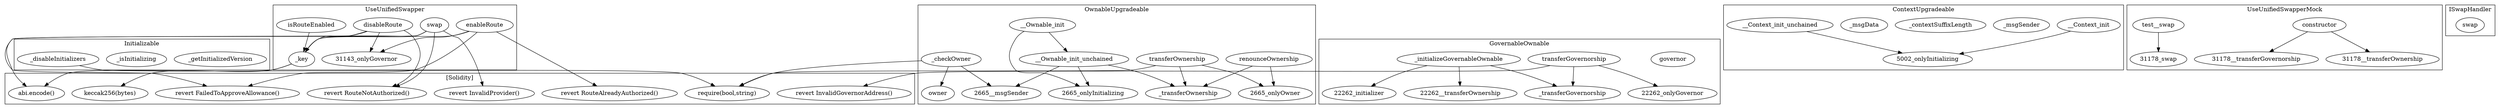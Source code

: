 strict digraph {
subgraph cluster_31143_UseUnifiedSwapper {
label = "UseUnifiedSwapper"
"31143__key" [label="_key"]
"31143_disableRoute" [label="disableRoute"]
"31143_swap" [label="swap"]
"31143_isRouteEnabled" [label="isRouteEnabled"]
"31143_enableRoute" [label="enableRoute"]
"31143_isRouteEnabled" -> "31143__key"
"31143_swap" -> "31143__key"
"31143_enableRoute" -> "31143__key"
"31143_disableRoute" -> "31143_onlyGovernor"
"31143_enableRoute" -> "31143_onlyGovernor"
"31143_disableRoute" -> "31143__key"
}subgraph cluster_2665_OwnableUpgradeable {
label = "OwnableUpgradeable"
"2665_renounceOwnership" [label="renounceOwnership"]
"2665___Ownable_init_unchained" [label="__Ownable_init_unchained"]
"2665_transferOwnership" [label="transferOwnership"]
"2665_owner" [label="owner"]
"2665__transferOwnership" [label="_transferOwnership"]
"2665__checkOwner" [label="_checkOwner"]
"2665___Ownable_init" [label="__Ownable_init"]
"2665___Ownable_init" -> "2665_onlyInitializing"
"2665__checkOwner" -> "2665_owner"
"2665_renounceOwnership" -> "2665__transferOwnership"
"2665___Ownable_init_unchained" -> "2665__msgSender"
"2665___Ownable_init_unchained" -> "2665_onlyInitializing"
"2665__checkOwner" -> "2665__msgSender"
"2665_transferOwnership" -> "2665_onlyOwner"
"2665___Ownable_init" -> "2665___Ownable_init_unchained"
"2665_transferOwnership" -> "2665__transferOwnership"
"2665_renounceOwnership" -> "2665_onlyOwner"
"2665___Ownable_init_unchained" -> "2665__transferOwnership"
}subgraph cluster_5002_ContextUpgradeable {
label = "ContextUpgradeable"
"5002___Context_init" [label="__Context_init"]
"5002__msgSender" [label="_msgSender"]
"5002__contextSuffixLength" [label="_contextSuffixLength"]
"5002__msgData" [label="_msgData"]
"5002___Context_init_unchained" [label="__Context_init_unchained"]
"5002___Context_init" -> "5002_onlyInitializing"
"5002___Context_init_unchained" -> "5002_onlyInitializing"
}subgraph cluster_31178_UseUnifiedSwapperMock {
label = "UseUnifiedSwapperMock"
"31178_constructor" [label="constructor"]
"31178_test__swap" [label="test__swap"]
"31178_constructor" -> "31178__transferGovernorship"
"31178_test__swap" -> "31178_swap"
"31178_constructor" -> "31178__transferOwnership"
}subgraph cluster_3088_Initializable {
label = "Initializable"
"3088__getInitializedVersion" [label="_getInitializedVersion"]
"3088__isInitializing" [label="_isInitializing"]
"3088__disableInitializers" [label="_disableInitializers"]
}subgraph cluster_22262_GovernableOwnable {
label = "GovernableOwnable"
"22262_governor" [label="governor"]
"22262__transferGovernorship" [label="_transferGovernorship"]
"22262_transferGovernorship" [label="transferGovernorship"]
"22262__initializeGovernableOwnable" [label="_initializeGovernableOwnable"]
"22262__initializeGovernableOwnable" -> "22262__transferOwnership"
"22262_transferGovernorship" -> "22262_onlyGovernor"
"22262__initializeGovernableOwnable" -> "22262__transferGovernorship"
"22262_transferGovernorship" -> "22262__transferGovernorship"
"22262__initializeGovernableOwnable" -> "22262_initializer"
}subgraph cluster_37815_ISwapHandler {
label = "ISwapHandler"
"37815_swap" [label="swap"]
}subgraph cluster_solidity {
label = "[Solidity]"
"abi.encode()" 
"revert RouteAlreadyAuthorized()" 
"require(bool,string)" 
"revert InvalidGovernorAddress()" 
"revert InvalidProvider()" 
"revert RouteNotAuthorized()" 
"keccak256(bytes)" 
"revert FailedToApproveAllowance()" 
"31143__key" -> "keccak256(bytes)"
"31143_enableRoute" -> "revert RouteAlreadyAuthorized()"
"31143_disableRoute" -> "revert FailedToApproveAllowance()"
"31143__key" -> "abi.encode()"
"31143_disableRoute" -> "revert RouteNotAuthorized()"
"2665__checkOwner" -> "require(bool,string)"
"31143_enableRoute" -> "revert FailedToApproveAllowance()"
"31143_swap" -> "revert InvalidProvider()"
"3088__disableInitializers" -> "require(bool,string)"
"22262_transferGovernorship" -> "revert InvalidGovernorAddress()"
"2665_transferOwnership" -> "require(bool,string)"
"31143_swap" -> "revert RouteNotAuthorized()"
"31143_swap" -> "abi.encode()"
}
}